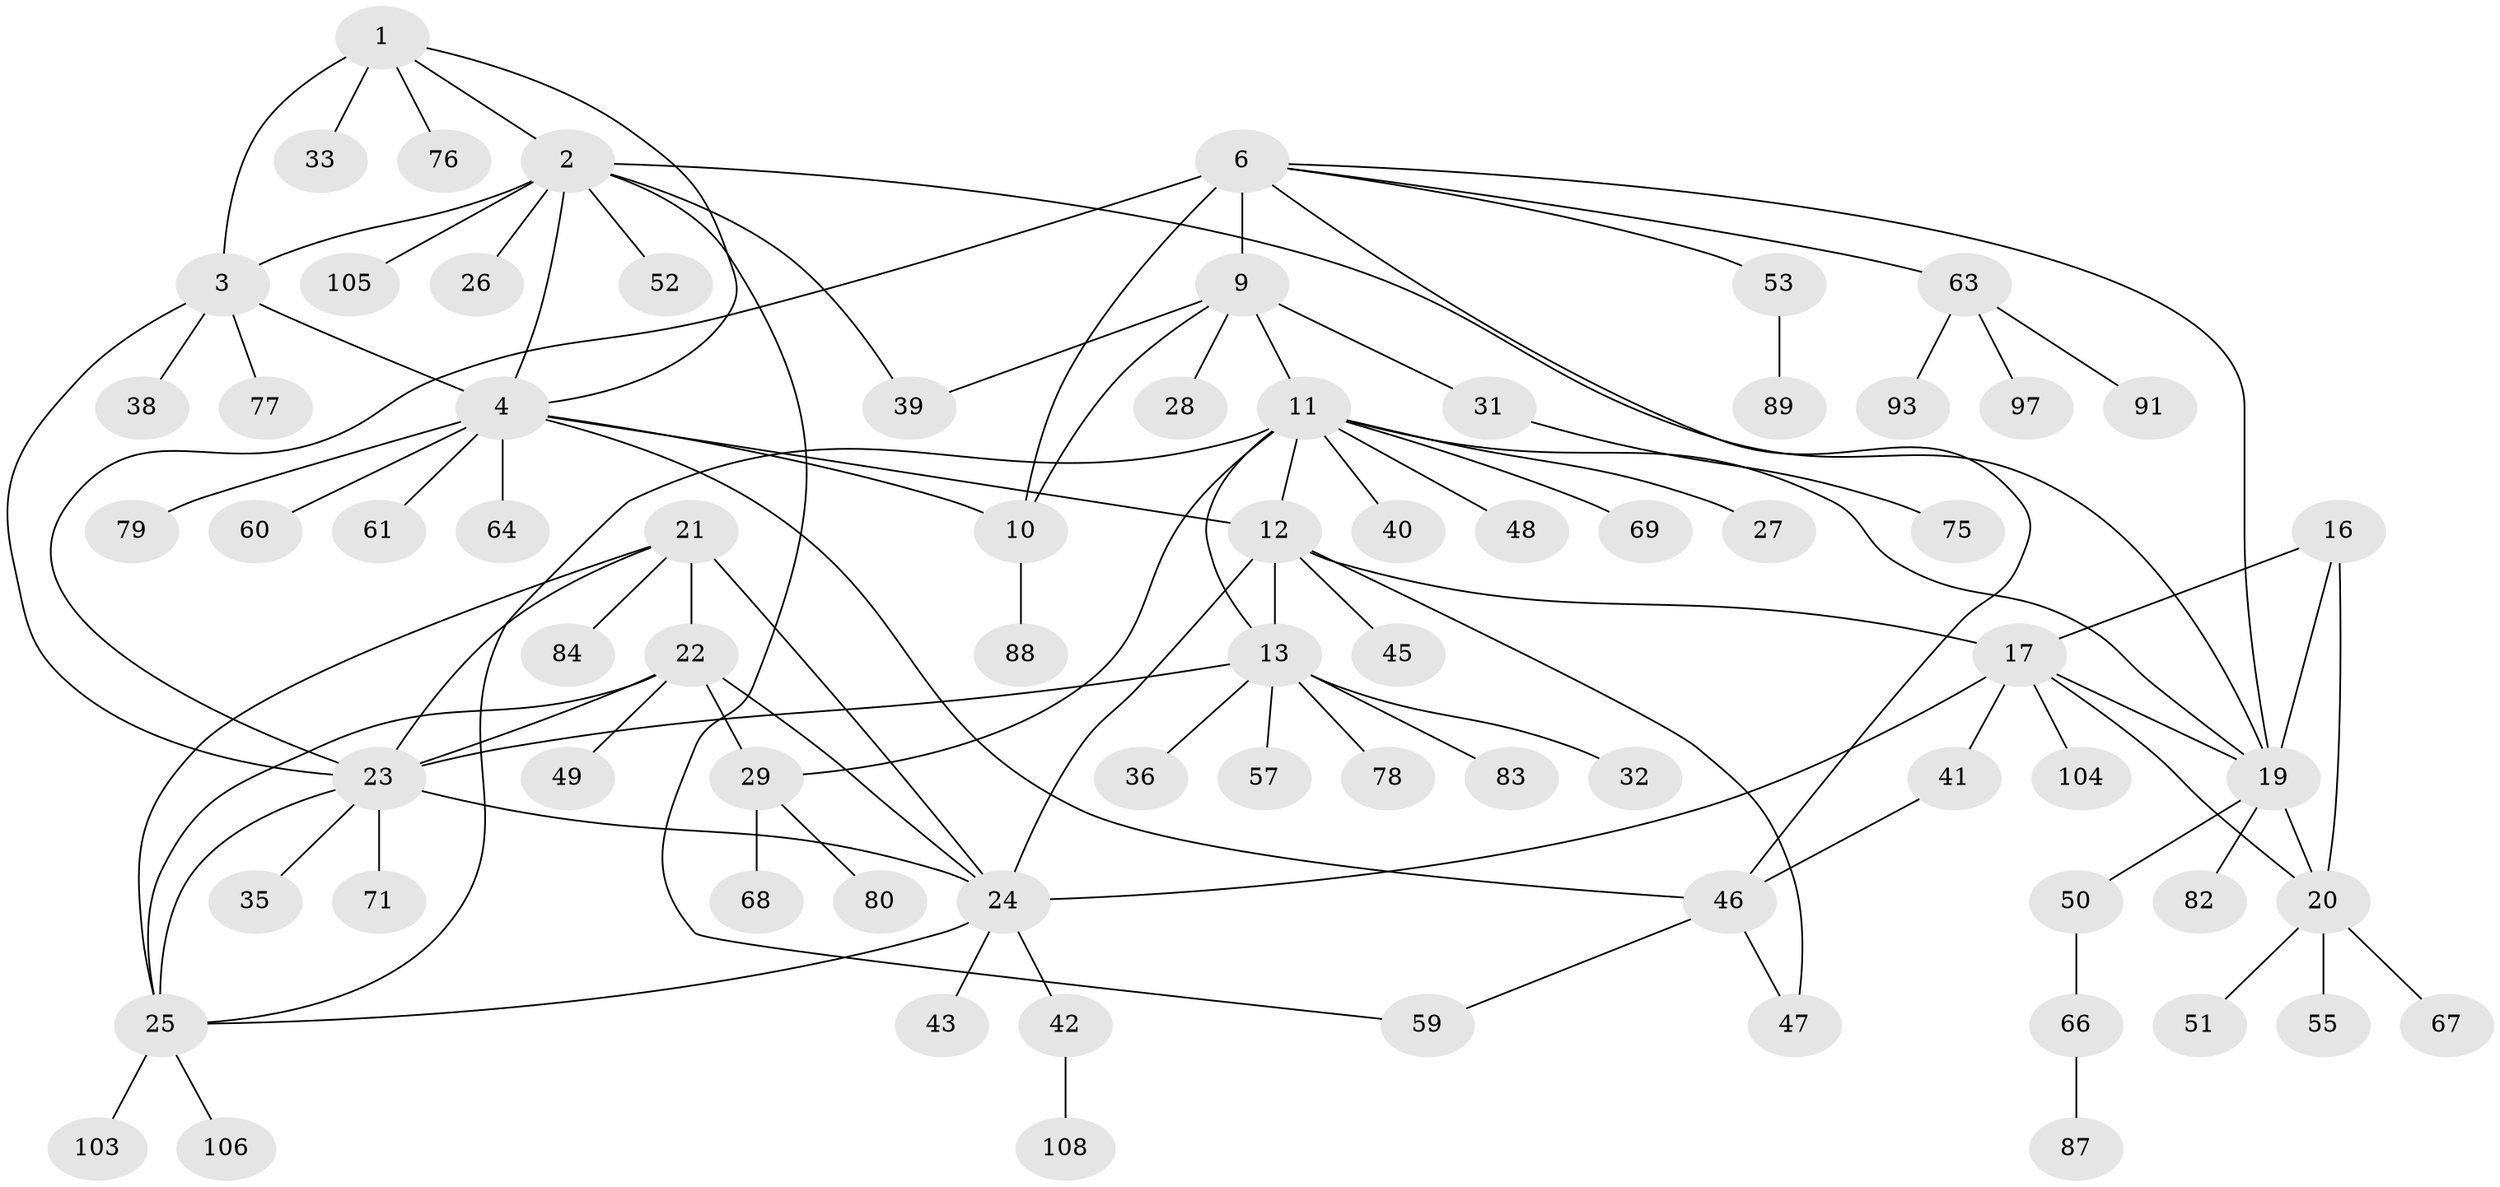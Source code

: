 // original degree distribution, {6: 0.046296296296296294, 10: 0.037037037037037035, 11: 0.009259259259259259, 8: 0.046296296296296294, 7: 0.027777777777777776, 9: 0.027777777777777776, 5: 0.037037037037037035, 4: 0.027777777777777776, 1: 0.5277777777777778, 2: 0.19444444444444445, 3: 0.018518518518518517}
// Generated by graph-tools (version 1.1) at 2025/19/03/04/25 18:19:44]
// undirected, 75 vertices, 103 edges
graph export_dot {
graph [start="1"]
  node [color=gray90,style=filled];
  1;
  2;
  3 [super="+5+58"];
  4;
  6 [super="+62+44+8+7"];
  9 [super="+65"];
  10;
  11 [super="+30+34+15"];
  12 [super="+14"];
  13;
  16;
  17 [super="+18"];
  19;
  20;
  21;
  22;
  23 [super="+85+107"];
  24;
  25;
  26;
  27;
  28;
  29;
  31;
  32;
  33;
  35;
  36;
  38;
  39;
  40;
  41;
  42;
  43;
  45;
  46 [super="+73"];
  47;
  48;
  49;
  50 [super="+90"];
  51;
  52;
  53;
  55 [super="+70"];
  57;
  59;
  60;
  61;
  63;
  64;
  66;
  67;
  68 [super="+81"];
  69;
  71;
  75;
  76 [super="+86"];
  77;
  78;
  79;
  80;
  82;
  83;
  84;
  87;
  88;
  89;
  91;
  93 [super="+99"];
  97;
  103;
  104;
  105;
  106;
  108;
  1 -- 2;
  1 -- 3 [weight=2];
  1 -- 4;
  1 -- 33;
  1 -- 76;
  2 -- 3 [weight=2];
  2 -- 4;
  2 -- 19;
  2 -- 26;
  2 -- 39;
  2 -- 52;
  2 -- 59;
  2 -- 105;
  3 -- 4 [weight=2];
  3 -- 77;
  3 -- 38;
  3 -- 23;
  4 -- 10;
  4 -- 12;
  4 -- 46;
  4 -- 60;
  4 -- 61;
  4 -- 64;
  4 -- 79;
  6 -- 9 [weight=3];
  6 -- 10 [weight=3];
  6 -- 53;
  6 -- 63;
  6 -- 19;
  6 -- 23;
  6 -- 46;
  9 -- 10;
  9 -- 11 [weight=2];
  9 -- 28;
  9 -- 31;
  9 -- 39;
  10 -- 88;
  11 -- 12 [weight=4];
  11 -- 13 [weight=2];
  11 -- 48;
  11 -- 69;
  11 -- 40;
  11 -- 29;
  11 -- 19;
  11 -- 27;
  11 -- 25;
  12 -- 13 [weight=2];
  12 -- 45;
  12 -- 47;
  12 -- 17;
  12 -- 24;
  13 -- 32;
  13 -- 36;
  13 -- 57;
  13 -- 78;
  13 -- 83;
  13 -- 23;
  16 -- 17 [weight=2];
  16 -- 19;
  16 -- 20;
  17 -- 19 [weight=2];
  17 -- 20 [weight=2];
  17 -- 24;
  17 -- 41;
  17 -- 104;
  19 -- 20;
  19 -- 50;
  19 -- 82;
  20 -- 51;
  20 -- 55;
  20 -- 67;
  21 -- 22;
  21 -- 23;
  21 -- 24;
  21 -- 25;
  21 -- 84;
  22 -- 23;
  22 -- 24;
  22 -- 25;
  22 -- 29;
  22 -- 49;
  23 -- 24;
  23 -- 25;
  23 -- 35;
  23 -- 71;
  24 -- 25;
  24 -- 42;
  24 -- 43;
  25 -- 103;
  25 -- 106;
  29 -- 68;
  29 -- 80;
  31 -- 75;
  41 -- 46;
  42 -- 108;
  46 -- 59;
  46 -- 47;
  50 -- 66;
  53 -- 89;
  63 -- 91;
  63 -- 93;
  63 -- 97;
  66 -- 87;
}
